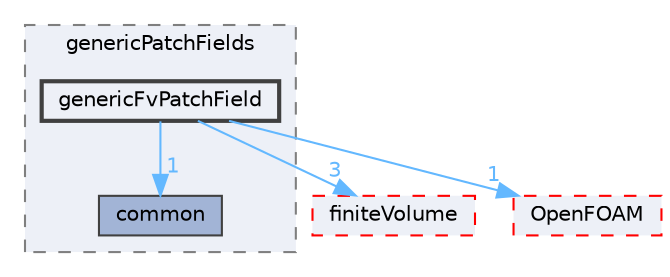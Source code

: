 digraph "src/genericPatchFields/genericFvPatchField"
{
 // LATEX_PDF_SIZE
  bgcolor="transparent";
  edge [fontname=Helvetica,fontsize=10,labelfontname=Helvetica,labelfontsize=10];
  node [fontname=Helvetica,fontsize=10,shape=box,height=0.2,width=0.4];
  compound=true
  subgraph clusterdir_3154ba193e3ac963c88d6c888f25ed6f {
    graph [ bgcolor="#edf0f7", pencolor="grey50", label="genericPatchFields", fontname=Helvetica,fontsize=10 style="filled,dashed", URL="dir_3154ba193e3ac963c88d6c888f25ed6f.html",tooltip=""]
  dir_b305bba4a5707b1a0c0f3395d124c33a [label="common", fillcolor="#a2b4d6", color="grey25", style="filled", URL="dir_b305bba4a5707b1a0c0f3395d124c33a.html",tooltip=""];
  dir_77f44b78405f45e9f3a7f293e1238c7a [label="genericFvPatchField", fillcolor="#edf0f7", color="grey25", style="filled,bold", URL="dir_77f44b78405f45e9f3a7f293e1238c7a.html",tooltip=""];
  }
  dir_9bd15774b555cf7259a6fa18f99fe99b [label="finiteVolume", fillcolor="#edf0f7", color="red", style="filled,dashed", URL="dir_9bd15774b555cf7259a6fa18f99fe99b.html",tooltip=""];
  dir_c5473ff19b20e6ec4dfe5c310b3778a8 [label="OpenFOAM", fillcolor="#edf0f7", color="red", style="filled,dashed", URL="dir_c5473ff19b20e6ec4dfe5c310b3778a8.html",tooltip=""];
  dir_77f44b78405f45e9f3a7f293e1238c7a->dir_9bd15774b555cf7259a6fa18f99fe99b [headlabel="3", labeldistance=1.5 headhref="dir_001614_001387.html" href="dir_001614_001387.html" color="steelblue1" fontcolor="steelblue1"];
  dir_77f44b78405f45e9f3a7f293e1238c7a->dir_b305bba4a5707b1a0c0f3395d124c33a [headlabel="1", labeldistance=1.5 headhref="dir_001614_000555.html" href="dir_001614_000555.html" color="steelblue1" fontcolor="steelblue1"];
  dir_77f44b78405f45e9f3a7f293e1238c7a->dir_c5473ff19b20e6ec4dfe5c310b3778a8 [headlabel="1", labeldistance=1.5 headhref="dir_001614_002695.html" href="dir_001614_002695.html" color="steelblue1" fontcolor="steelblue1"];
}
